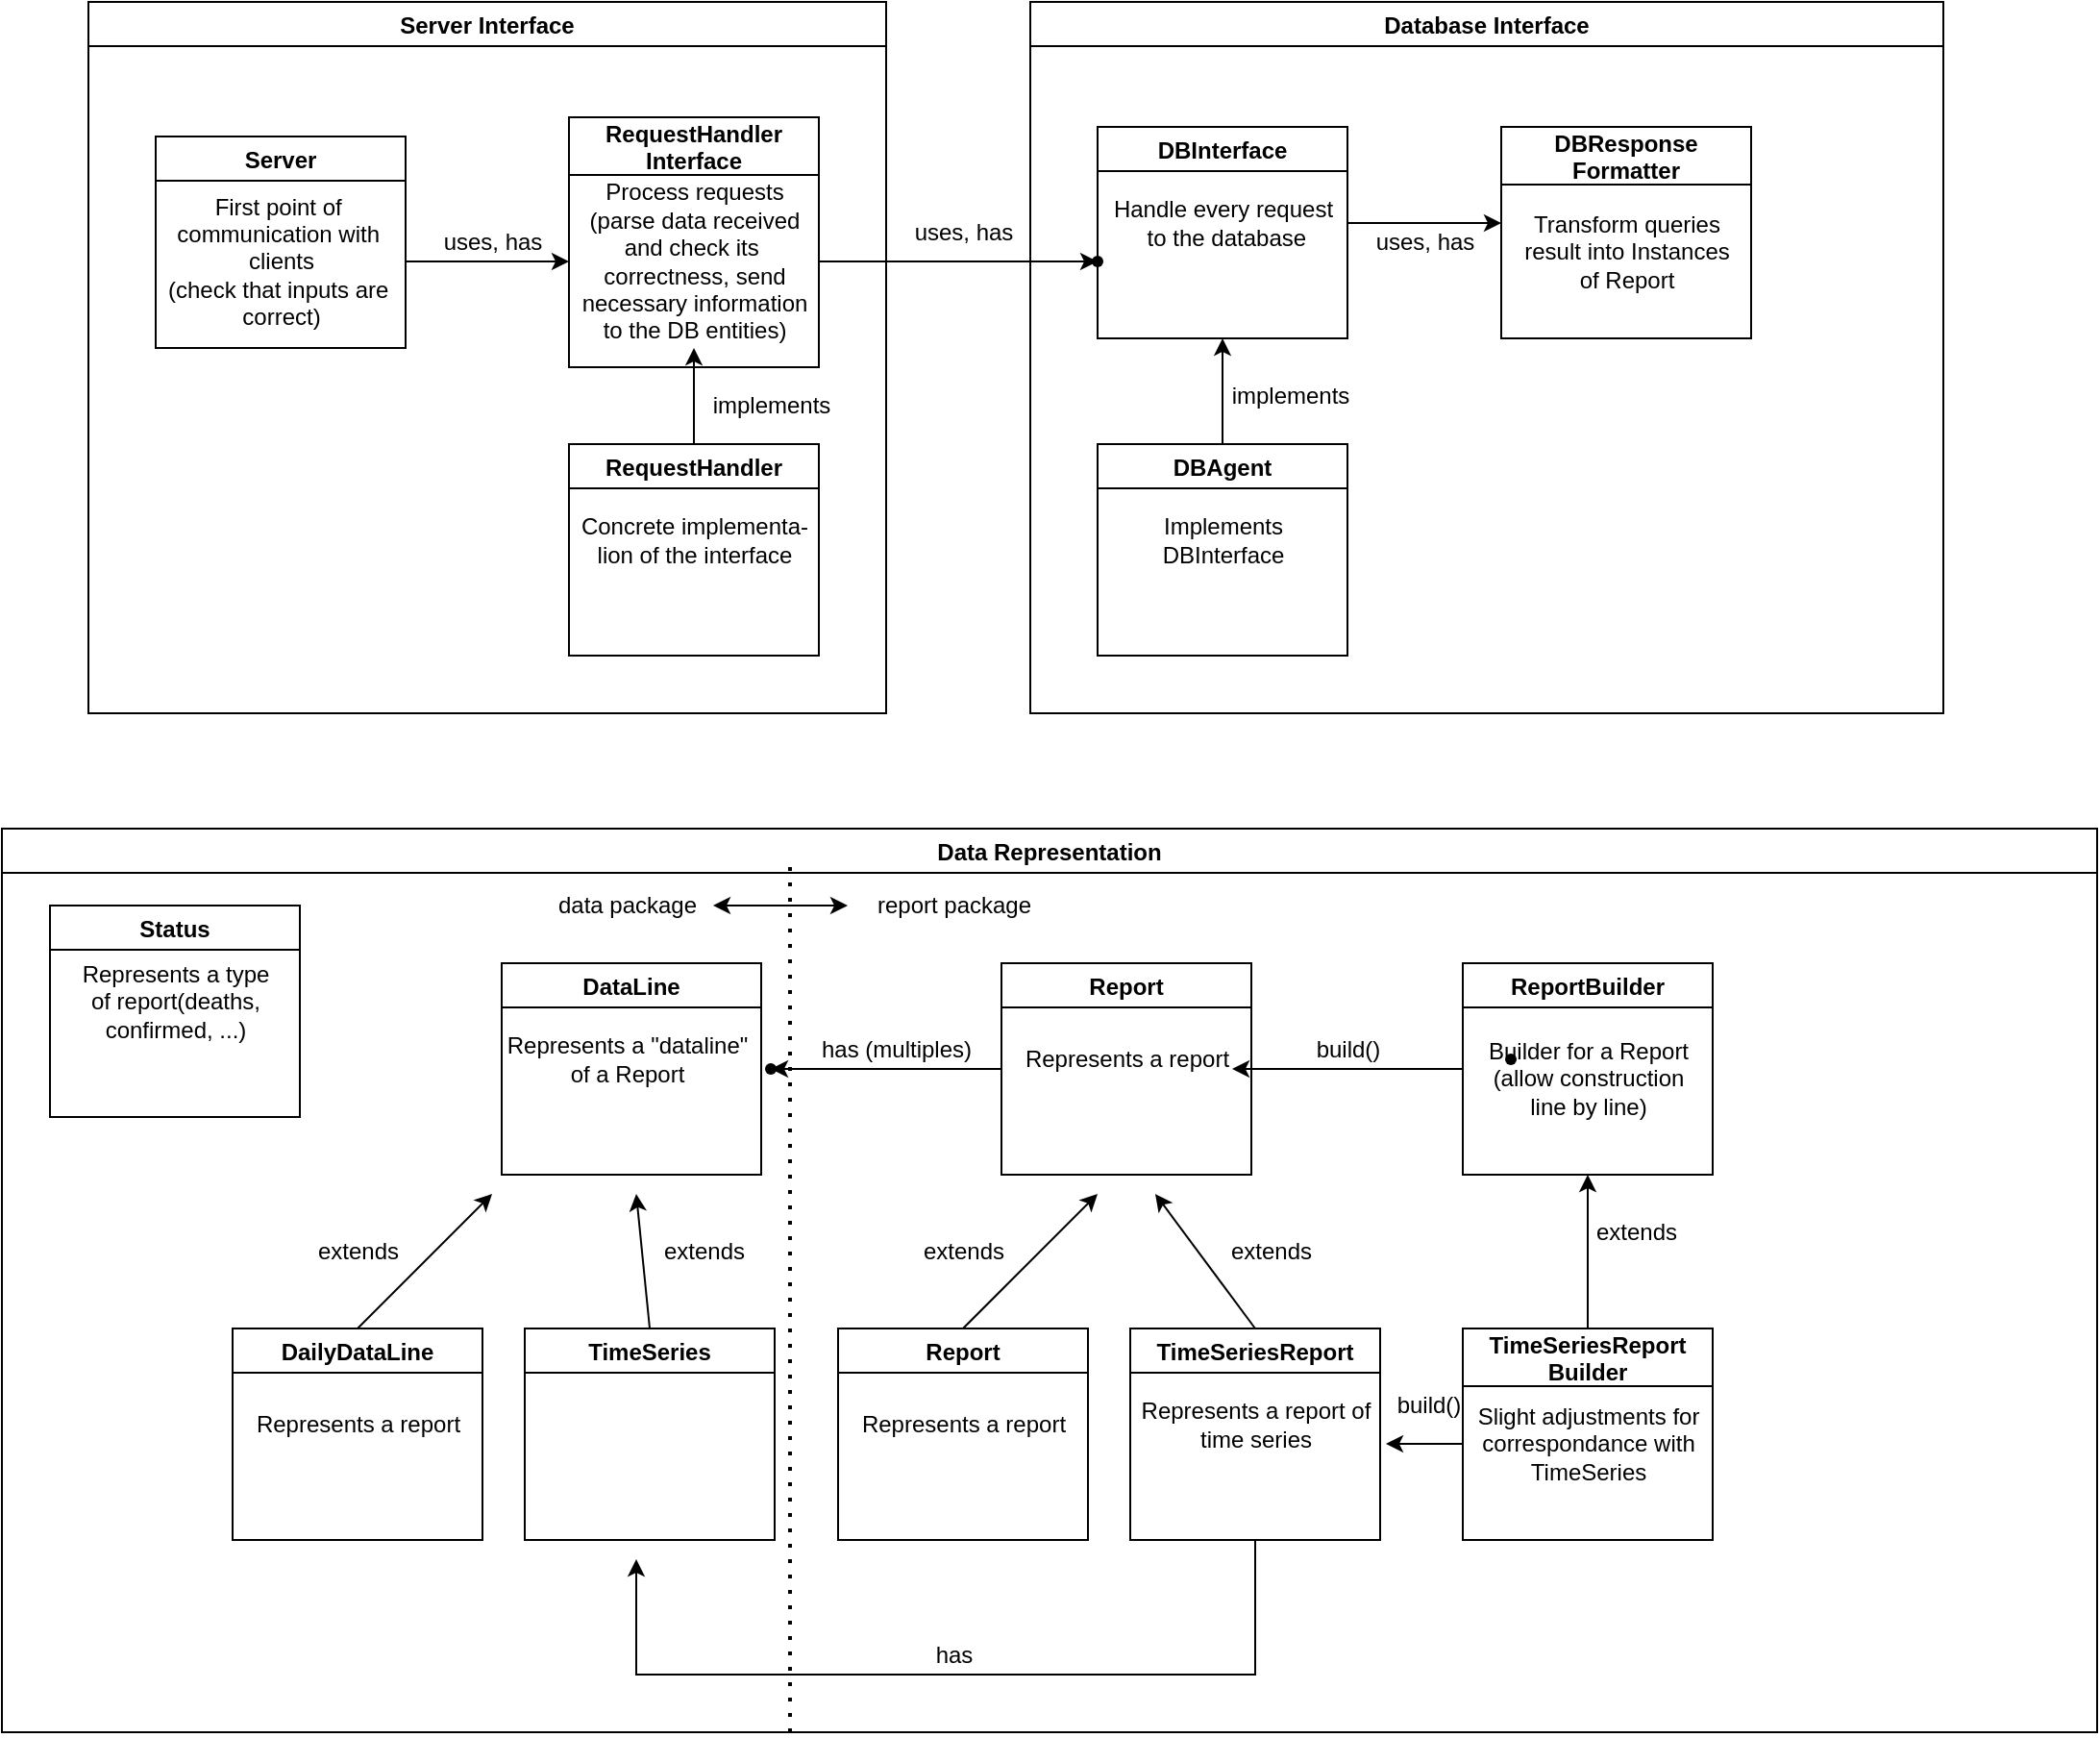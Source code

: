 <mxfile version="17.1.5" type="github">
  <diagram id="aDYR9Rgaz0fvIouL84y2" name="Page-1">
    <mxGraphModel dx="1186" dy="795" grid="1" gridSize="10" guides="1" tooltips="1" connect="1" arrows="1" fold="1" page="1" pageScale="1" pageWidth="827" pageHeight="1169" math="0" shadow="0">
      <root>
        <mxCell id="0" />
        <mxCell id="1" parent="0" />
        <mxCell id="9AvfirIocNMJ0ePVp31a-1" value="DBInterface" style="swimlane;" vertex="1" parent="1">
          <mxGeometry x="580" y="75" width="130" height="110" as="geometry" />
        </mxCell>
        <mxCell id="9AvfirIocNMJ0ePVp31a-2" value="Handle every request&lt;br&gt;&amp;nbsp;to the database" style="text;html=1;align=center;verticalAlign=middle;resizable=0;points=[];autosize=1;strokeColor=none;fillColor=none;" vertex="1" parent="9AvfirIocNMJ0ePVp31a-1">
          <mxGeometry y="35" width="130" height="30" as="geometry" />
        </mxCell>
        <mxCell id="9AvfirIocNMJ0ePVp31a-5" value="" style="edgeStyle=orthogonalEdgeStyle;rounded=0;orthogonalLoop=1;jettySize=auto;html=1;entryX=0.5;entryY=1;entryDx=0;entryDy=0;" edge="1" parent="1" source="9AvfirIocNMJ0ePVp31a-3" target="9AvfirIocNMJ0ePVp31a-1">
          <mxGeometry relative="1" as="geometry">
            <mxPoint x="645" y="195" as="targetPoint" />
          </mxGeometry>
        </mxCell>
        <mxCell id="9AvfirIocNMJ0ePVp31a-3" value="DBAgent" style="swimlane;" vertex="1" parent="1">
          <mxGeometry x="580" y="240" width="130" height="110" as="geometry" />
        </mxCell>
        <mxCell id="9AvfirIocNMJ0ePVp31a-4" value="Implements &lt;br&gt;DBInterface" style="text;html=1;align=center;verticalAlign=middle;resizable=0;points=[];autosize=1;strokeColor=none;fillColor=none;" vertex="1" parent="9AvfirIocNMJ0ePVp31a-3">
          <mxGeometry x="25" y="35" width="80" height="30" as="geometry" />
        </mxCell>
        <mxCell id="9AvfirIocNMJ0ePVp31a-6" value="implements" style="text;html=1;align=center;verticalAlign=middle;resizable=0;points=[];autosize=1;strokeColor=none;fillColor=none;" vertex="1" parent="1">
          <mxGeometry x="640" y="205" width="80" height="20" as="geometry" />
        </mxCell>
        <mxCell id="9AvfirIocNMJ0ePVp31a-7" value="DBResponse&#xa;Formatter" style="swimlane;startSize=30;" vertex="1" parent="1">
          <mxGeometry x="790" y="75" width="130" height="110" as="geometry" />
        </mxCell>
        <mxCell id="9AvfirIocNMJ0ePVp31a-8" value="Transform queries &lt;br&gt;result into Instances&lt;br&gt;of Report" style="text;html=1;align=center;verticalAlign=middle;resizable=0;points=[];autosize=1;strokeColor=none;fillColor=none;" vertex="1" parent="9AvfirIocNMJ0ePVp31a-7">
          <mxGeometry x="5" y="40" width="120" height="50" as="geometry" />
        </mxCell>
        <mxCell id="9AvfirIocNMJ0ePVp31a-9" value="" style="edgeStyle=orthogonalEdgeStyle;rounded=0;orthogonalLoop=1;jettySize=auto;html=1;" edge="1" parent="1" source="9AvfirIocNMJ0ePVp31a-2">
          <mxGeometry relative="1" as="geometry">
            <mxPoint x="790" y="125" as="targetPoint" />
          </mxGeometry>
        </mxCell>
        <mxCell id="9AvfirIocNMJ0ePVp31a-10" value="uses, has" style="text;html=1;align=center;verticalAlign=middle;resizable=0;points=[];autosize=1;strokeColor=none;fillColor=none;" vertex="1" parent="1">
          <mxGeometry x="715" y="125" width="70" height="20" as="geometry" />
        </mxCell>
        <mxCell id="9AvfirIocNMJ0ePVp31a-11" value="Server" style="swimlane;" vertex="1" parent="1">
          <mxGeometry x="90" y="80" width="130" height="110" as="geometry" />
        </mxCell>
        <mxCell id="9AvfirIocNMJ0ePVp31a-12" value="First point of&amp;nbsp;&lt;br&gt;communication with&amp;nbsp;&lt;br&gt;clients&lt;br&gt;(check that inputs are&amp;nbsp;&lt;br&gt;correct)" style="text;html=1;align=center;verticalAlign=middle;resizable=0;points=[];autosize=1;strokeColor=none;fillColor=none;" vertex="1" parent="9AvfirIocNMJ0ePVp31a-11">
          <mxGeometry y="25" width="130" height="80" as="geometry" />
        </mxCell>
        <mxCell id="9AvfirIocNMJ0ePVp31a-13" value="RequestHandler&#xa;Interface" style="swimlane;startSize=30;" vertex="1" parent="1">
          <mxGeometry x="305" y="70" width="130" height="130" as="geometry" />
        </mxCell>
        <mxCell id="9AvfirIocNMJ0ePVp31a-14" value="Process requests&lt;br&gt;(parse data received&lt;br&gt;and check its&amp;nbsp;&lt;br&gt;correctness, send &lt;br&gt;necessary information &lt;br&gt;to the DB entities)" style="text;html=1;align=center;verticalAlign=middle;resizable=0;points=[];autosize=1;strokeColor=none;fillColor=none;" vertex="1" parent="9AvfirIocNMJ0ePVp31a-13">
          <mxGeometry y="30" width="130" height="90" as="geometry" />
        </mxCell>
        <mxCell id="9AvfirIocNMJ0ePVp31a-16" value="" style="edgeStyle=orthogonalEdgeStyle;rounded=0;orthogonalLoop=1;jettySize=auto;html=1;" edge="1" parent="1" source="9AvfirIocNMJ0ePVp31a-12" target="9AvfirIocNMJ0ePVp31a-14">
          <mxGeometry relative="1" as="geometry" />
        </mxCell>
        <mxCell id="9AvfirIocNMJ0ePVp31a-17" value="uses, has" style="text;html=1;align=center;verticalAlign=middle;resizable=0;points=[];autosize=1;strokeColor=none;fillColor=none;" vertex="1" parent="1">
          <mxGeometry x="230" y="125" width="70" height="20" as="geometry" />
        </mxCell>
        <mxCell id="9AvfirIocNMJ0ePVp31a-21" value="" style="edgeStyle=orthogonalEdgeStyle;rounded=0;orthogonalLoop=1;jettySize=auto;html=1;" edge="1" parent="1" source="9AvfirIocNMJ0ePVp31a-18" target="9AvfirIocNMJ0ePVp31a-14">
          <mxGeometry relative="1" as="geometry" />
        </mxCell>
        <mxCell id="9AvfirIocNMJ0ePVp31a-18" value="RequestHandler" style="swimlane;" vertex="1" parent="1">
          <mxGeometry x="305" y="240" width="130" height="110" as="geometry" />
        </mxCell>
        <mxCell id="9AvfirIocNMJ0ePVp31a-19" value="Concrete implementa-&lt;br&gt;lion of the interface" style="text;html=1;align=center;verticalAlign=middle;resizable=0;points=[];autosize=1;strokeColor=none;fillColor=none;" vertex="1" parent="9AvfirIocNMJ0ePVp31a-18">
          <mxGeometry y="35" width="130" height="30" as="geometry" />
        </mxCell>
        <mxCell id="9AvfirIocNMJ0ePVp31a-22" value="implements" style="text;html=1;align=center;verticalAlign=middle;resizable=0;points=[];autosize=1;strokeColor=none;fillColor=none;" vertex="1" parent="1">
          <mxGeometry x="370" y="210" width="80" height="20" as="geometry" />
        </mxCell>
        <mxCell id="9AvfirIocNMJ0ePVp31a-23" value="" style="shape=waypoint;sketch=0;size=6;pointerEvents=1;points=[];fillColor=none;resizable=0;rotatable=0;perimeter=centerPerimeter;snapToPoint=1;" vertex="1" parent="1">
          <mxGeometry x="560" y="125" width="40" height="40" as="geometry" />
        </mxCell>
        <mxCell id="9AvfirIocNMJ0ePVp31a-24" value="" style="edgeStyle=orthogonalEdgeStyle;rounded=0;orthogonalLoop=1;jettySize=auto;html=1;" edge="1" parent="1" source="9AvfirIocNMJ0ePVp31a-14" target="9AvfirIocNMJ0ePVp31a-23">
          <mxGeometry relative="1" as="geometry" />
        </mxCell>
        <mxCell id="9AvfirIocNMJ0ePVp31a-25" value="uses, has" style="text;html=1;align=center;verticalAlign=middle;resizable=0;points=[];autosize=1;strokeColor=none;fillColor=none;" vertex="1" parent="1">
          <mxGeometry x="475" y="120" width="70" height="20" as="geometry" />
        </mxCell>
        <mxCell id="9AvfirIocNMJ0ePVp31a-26" value="DataLine" style="swimlane;" vertex="1" parent="1">
          <mxGeometry x="270" y="510" width="135" height="110" as="geometry" />
        </mxCell>
        <mxCell id="9AvfirIocNMJ0ePVp31a-27" value="Represents a &quot;dataline&quot;&lt;br&gt;of a Report" style="text;html=1;align=center;verticalAlign=middle;resizable=0;points=[];autosize=1;strokeColor=none;fillColor=none;" vertex="1" parent="9AvfirIocNMJ0ePVp31a-26">
          <mxGeometry x="-5" y="35" width="140" height="30" as="geometry" />
        </mxCell>
        <mxCell id="9AvfirIocNMJ0ePVp31a-31" value="" style="edgeStyle=orthogonalEdgeStyle;rounded=0;orthogonalLoop=1;jettySize=auto;html=1;" edge="1" parent="1" source="9AvfirIocNMJ0ePVp31a-28" target="9AvfirIocNMJ0ePVp31a-30">
          <mxGeometry relative="1" as="geometry" />
        </mxCell>
        <mxCell id="9AvfirIocNMJ0ePVp31a-28" value="Report" style="swimlane;" vertex="1" parent="1">
          <mxGeometry x="530" y="510" width="130" height="110" as="geometry" />
        </mxCell>
        <mxCell id="9AvfirIocNMJ0ePVp31a-29" value="Represents a report" style="text;html=1;align=center;verticalAlign=middle;resizable=0;points=[];autosize=1;strokeColor=none;fillColor=none;" vertex="1" parent="9AvfirIocNMJ0ePVp31a-28">
          <mxGeometry x="5" y="40" width="120" height="20" as="geometry" />
        </mxCell>
        <mxCell id="9AvfirIocNMJ0ePVp31a-30" value="" style="shape=waypoint;sketch=0;size=6;pointerEvents=1;points=[];fillColor=default;resizable=0;rotatable=0;perimeter=centerPerimeter;snapToPoint=1;fontStyle=1;startSize=23;" vertex="1" parent="1">
          <mxGeometry x="390" y="545" width="40" height="40" as="geometry" />
        </mxCell>
        <mxCell id="9AvfirIocNMJ0ePVp31a-32" value="has (multiples)" style="text;html=1;align=center;verticalAlign=middle;resizable=0;points=[];autosize=1;strokeColor=none;fillColor=none;" vertex="1" parent="1">
          <mxGeometry x="430" y="545" width="90" height="20" as="geometry" />
        </mxCell>
        <mxCell id="9AvfirIocNMJ0ePVp31a-46" value="" style="edgeStyle=orthogonalEdgeStyle;rounded=0;orthogonalLoop=1;jettySize=auto;html=1;" edge="1" parent="1" source="9AvfirIocNMJ0ePVp31a-35">
          <mxGeometry relative="1" as="geometry">
            <mxPoint x="650" y="565" as="targetPoint" />
          </mxGeometry>
        </mxCell>
        <mxCell id="9AvfirIocNMJ0ePVp31a-35" value="ReportBuilder" style="swimlane;" vertex="1" parent="1">
          <mxGeometry x="770" y="510" width="130" height="110" as="geometry" />
        </mxCell>
        <mxCell id="9AvfirIocNMJ0ePVp31a-36" value="Builder for a Report&lt;br&gt;(allow construction&lt;br&gt;line by line)" style="text;html=1;align=center;verticalAlign=middle;resizable=0;points=[];autosize=1;strokeColor=none;fillColor=none;" vertex="1" parent="9AvfirIocNMJ0ePVp31a-35">
          <mxGeometry x="5" y="35" width="120" height="50" as="geometry" />
        </mxCell>
        <mxCell id="9AvfirIocNMJ0ePVp31a-44" value="" style="shape=waypoint;sketch=0;size=6;pointerEvents=1;points=[];fillColor=none;resizable=0;rotatable=0;perimeter=centerPerimeter;snapToPoint=1;" vertex="1" parent="9AvfirIocNMJ0ePVp31a-35">
          <mxGeometry x="5" y="30" width="40" height="40" as="geometry" />
        </mxCell>
        <mxCell id="9AvfirIocNMJ0ePVp31a-39" value="" style="edgeStyle=orthogonalEdgeStyle;rounded=0;orthogonalLoop=1;jettySize=auto;html=1;" edge="1" parent="1" source="9AvfirIocNMJ0ePVp31a-37">
          <mxGeometry relative="1" as="geometry">
            <mxPoint x="835" y="620" as="targetPoint" />
          </mxGeometry>
        </mxCell>
        <mxCell id="9AvfirIocNMJ0ePVp31a-37" value="TimeSeriesReport&#xa;Builder" style="swimlane;startSize=30;" vertex="1" parent="1">
          <mxGeometry x="770" y="700" width="130" height="110" as="geometry" />
        </mxCell>
        <mxCell id="9AvfirIocNMJ0ePVp31a-38" value="Slight adjustments for&lt;br&gt;correspondance with&lt;br&gt;TimeSeries" style="text;html=1;align=center;verticalAlign=middle;resizable=0;points=[];autosize=1;strokeColor=none;fillColor=none;" vertex="1" parent="9AvfirIocNMJ0ePVp31a-37">
          <mxGeometry y="35" width="130" height="50" as="geometry" />
        </mxCell>
        <mxCell id="9AvfirIocNMJ0ePVp31a-40" value="extends" style="text;html=1;align=center;verticalAlign=middle;resizable=0;points=[];autosize=1;strokeColor=none;fillColor=none;" vertex="1" parent="1">
          <mxGeometry x="830" y="640" width="60" height="20" as="geometry" />
        </mxCell>
        <mxCell id="9AvfirIocNMJ0ePVp31a-47" value="build()" style="text;html=1;align=center;verticalAlign=middle;resizable=0;points=[];autosize=1;strokeColor=none;fillColor=none;" vertex="1" parent="1">
          <mxGeometry x="685" y="545" width="50" height="20" as="geometry" />
        </mxCell>
        <mxCell id="9AvfirIocNMJ0ePVp31a-57" style="edgeStyle=none;rounded=0;orthogonalLoop=1;jettySize=auto;html=1;exitX=0.5;exitY=0;exitDx=0;exitDy=0;" edge="1" parent="1" source="9AvfirIocNMJ0ePVp31a-50">
          <mxGeometry relative="1" as="geometry">
            <mxPoint x="610" y="630" as="targetPoint" />
          </mxGeometry>
        </mxCell>
        <mxCell id="9AvfirIocNMJ0ePVp31a-69" style="edgeStyle=orthogonalEdgeStyle;rounded=0;orthogonalLoop=1;jettySize=auto;html=1;exitX=0.5;exitY=1;exitDx=0;exitDy=0;" edge="1" parent="1" source="9AvfirIocNMJ0ePVp31a-50">
          <mxGeometry relative="1" as="geometry">
            <mxPoint x="340" y="820" as="targetPoint" />
            <Array as="points">
              <mxPoint x="662" y="880" />
              <mxPoint x="340" y="880" />
            </Array>
          </mxGeometry>
        </mxCell>
        <mxCell id="9AvfirIocNMJ0ePVp31a-50" value="TimeSeriesReport" style="swimlane;" vertex="1" parent="1">
          <mxGeometry x="597" y="700" width="130" height="110" as="geometry" />
        </mxCell>
        <mxCell id="9AvfirIocNMJ0ePVp31a-51" value="Represents a report of&lt;br&gt;time series" style="text;html=1;align=center;verticalAlign=middle;resizable=0;points=[];autosize=1;strokeColor=none;fillColor=none;" vertex="1" parent="9AvfirIocNMJ0ePVp31a-50">
          <mxGeometry y="35" width="130" height="30" as="geometry" />
        </mxCell>
        <mxCell id="9AvfirIocNMJ0ePVp31a-52" value="" style="edgeStyle=orthogonalEdgeStyle;rounded=0;orthogonalLoop=1;jettySize=auto;html=1;" edge="1" parent="1" source="9AvfirIocNMJ0ePVp31a-38">
          <mxGeometry relative="1" as="geometry">
            <mxPoint x="730" y="760" as="targetPoint" />
          </mxGeometry>
        </mxCell>
        <mxCell id="9AvfirIocNMJ0ePVp31a-53" value="build()" style="text;html=1;align=center;verticalAlign=middle;resizable=0;points=[];autosize=1;strokeColor=none;fillColor=none;" vertex="1" parent="1">
          <mxGeometry x="727" y="730" width="50" height="20" as="geometry" />
        </mxCell>
        <mxCell id="9AvfirIocNMJ0ePVp31a-56" style="rounded=0;orthogonalLoop=1;jettySize=auto;html=1;exitX=0.5;exitY=0;exitDx=0;exitDy=0;" edge="1" parent="1" source="9AvfirIocNMJ0ePVp31a-54">
          <mxGeometry relative="1" as="geometry">
            <mxPoint x="580" y="630" as="targetPoint" />
          </mxGeometry>
        </mxCell>
        <mxCell id="9AvfirIocNMJ0ePVp31a-54" value="Report" style="swimlane;" vertex="1" parent="1">
          <mxGeometry x="445" y="700" width="130" height="110" as="geometry" />
        </mxCell>
        <mxCell id="9AvfirIocNMJ0ePVp31a-55" value="Represents a report" style="text;html=1;align=center;verticalAlign=middle;resizable=0;points=[];autosize=1;strokeColor=none;fillColor=none;" vertex="1" parent="9AvfirIocNMJ0ePVp31a-54">
          <mxGeometry x="5" y="40" width="120" height="20" as="geometry" />
        </mxCell>
        <mxCell id="9AvfirIocNMJ0ePVp31a-58" value="extends" style="text;html=1;align=center;verticalAlign=middle;resizable=0;points=[];autosize=1;strokeColor=none;fillColor=none;" vertex="1" parent="1">
          <mxGeometry x="640" y="650" width="60" height="20" as="geometry" />
        </mxCell>
        <mxCell id="9AvfirIocNMJ0ePVp31a-59" value="extends" style="text;html=1;align=center;verticalAlign=middle;resizable=0;points=[];autosize=1;strokeColor=none;fillColor=none;" vertex="1" parent="1">
          <mxGeometry x="480" y="650" width="60" height="20" as="geometry" />
        </mxCell>
        <mxCell id="9AvfirIocNMJ0ePVp31a-60" style="edgeStyle=none;rounded=0;orthogonalLoop=1;jettySize=auto;html=1;exitX=0.5;exitY=0;exitDx=0;exitDy=0;" edge="1" parent="1" source="9AvfirIocNMJ0ePVp31a-61">
          <mxGeometry relative="1" as="geometry">
            <mxPoint x="340" y="630" as="targetPoint" />
          </mxGeometry>
        </mxCell>
        <mxCell id="9AvfirIocNMJ0ePVp31a-61" value="TimeSeries" style="swimlane;" vertex="1" parent="1">
          <mxGeometry x="282" y="700" width="130" height="110" as="geometry" />
        </mxCell>
        <mxCell id="9AvfirIocNMJ0ePVp31a-63" style="rounded=0;orthogonalLoop=1;jettySize=auto;html=1;exitX=0.5;exitY=0;exitDx=0;exitDy=0;" edge="1" parent="1" source="9AvfirIocNMJ0ePVp31a-64">
          <mxGeometry relative="1" as="geometry">
            <mxPoint x="265" y="630" as="targetPoint" />
          </mxGeometry>
        </mxCell>
        <mxCell id="9AvfirIocNMJ0ePVp31a-64" value="DailyDataLine" style="swimlane;" vertex="1" parent="1">
          <mxGeometry x="130" y="700" width="130" height="110" as="geometry" />
        </mxCell>
        <mxCell id="9AvfirIocNMJ0ePVp31a-65" value="Represents a report" style="text;html=1;align=center;verticalAlign=middle;resizable=0;points=[];autosize=1;strokeColor=none;fillColor=none;" vertex="1" parent="9AvfirIocNMJ0ePVp31a-64">
          <mxGeometry x="5" y="40" width="120" height="20" as="geometry" />
        </mxCell>
        <mxCell id="9AvfirIocNMJ0ePVp31a-66" value="extends" style="text;html=1;align=center;verticalAlign=middle;resizable=0;points=[];autosize=1;strokeColor=none;fillColor=none;" vertex="1" parent="1">
          <mxGeometry x="345" y="650" width="60" height="20" as="geometry" />
        </mxCell>
        <mxCell id="9AvfirIocNMJ0ePVp31a-67" value="extends" style="text;html=1;align=center;verticalAlign=middle;resizable=0;points=[];autosize=1;strokeColor=none;fillColor=none;" vertex="1" parent="1">
          <mxGeometry x="165" y="650" width="60" height="20" as="geometry" />
        </mxCell>
        <mxCell id="9AvfirIocNMJ0ePVp31a-70" value="has" style="text;html=1;align=center;verticalAlign=middle;resizable=0;points=[];autosize=1;strokeColor=none;fillColor=none;" vertex="1" parent="1">
          <mxGeometry x="490" y="860" width="30" height="20" as="geometry" />
        </mxCell>
        <mxCell id="9AvfirIocNMJ0ePVp31a-71" value="Status" style="swimlane;" vertex="1" parent="1">
          <mxGeometry x="35" y="480" width="130" height="110" as="geometry" />
        </mxCell>
        <mxCell id="9AvfirIocNMJ0ePVp31a-72" value="Represents a type&lt;br&gt;of report(deaths,&lt;br&gt;confirmed, ...)" style="text;html=1;align=center;verticalAlign=middle;resizable=0;points=[];autosize=1;strokeColor=none;fillColor=none;" vertex="1" parent="9AvfirIocNMJ0ePVp31a-71">
          <mxGeometry x="10" y="25" width="110" height="50" as="geometry" />
        </mxCell>
        <mxCell id="9AvfirIocNMJ0ePVp31a-74" value="Data Representation" style="swimlane;" vertex="1" parent="1">
          <mxGeometry x="10" y="440" width="1090" height="470" as="geometry" />
        </mxCell>
        <mxCell id="9AvfirIocNMJ0ePVp31a-77" value="data package" style="text;html=1;align=center;verticalAlign=middle;resizable=0;points=[];autosize=1;strokeColor=none;fillColor=none;" vertex="1" parent="9AvfirIocNMJ0ePVp31a-74">
          <mxGeometry x="280" y="30" width="90" height="20" as="geometry" />
        </mxCell>
        <mxCell id="9AvfirIocNMJ0ePVp31a-78" value="report package" style="text;html=1;align=center;verticalAlign=middle;resizable=0;points=[];autosize=1;strokeColor=none;fillColor=none;" vertex="1" parent="9AvfirIocNMJ0ePVp31a-74">
          <mxGeometry x="445" y="30" width="100" height="20" as="geometry" />
        </mxCell>
        <mxCell id="9AvfirIocNMJ0ePVp31a-75" value="" style="endArrow=none;dashed=1;html=1;dashPattern=1 3;strokeWidth=2;rounded=0;" edge="1" parent="1">
          <mxGeometry width="50" height="50" relative="1" as="geometry">
            <mxPoint x="420" y="910" as="sourcePoint" />
            <mxPoint x="420" y="460" as="targetPoint" />
          </mxGeometry>
        </mxCell>
        <mxCell id="9AvfirIocNMJ0ePVp31a-76" value="" style="endArrow=classic;startArrow=classic;html=1;rounded=0;" edge="1" parent="1">
          <mxGeometry width="50" height="50" relative="1" as="geometry">
            <mxPoint x="380" y="480" as="sourcePoint" />
            <mxPoint x="450" y="480" as="targetPoint" />
          </mxGeometry>
        </mxCell>
        <mxCell id="9AvfirIocNMJ0ePVp31a-79" value="Database Interface" style="swimlane;" vertex="1" parent="1">
          <mxGeometry x="545" y="10" width="475" height="370" as="geometry" />
        </mxCell>
        <mxCell id="9AvfirIocNMJ0ePVp31a-80" value="Server Interface" style="swimlane;" vertex="1" parent="1">
          <mxGeometry x="55" y="10" width="415" height="370" as="geometry" />
        </mxCell>
      </root>
    </mxGraphModel>
  </diagram>
</mxfile>
